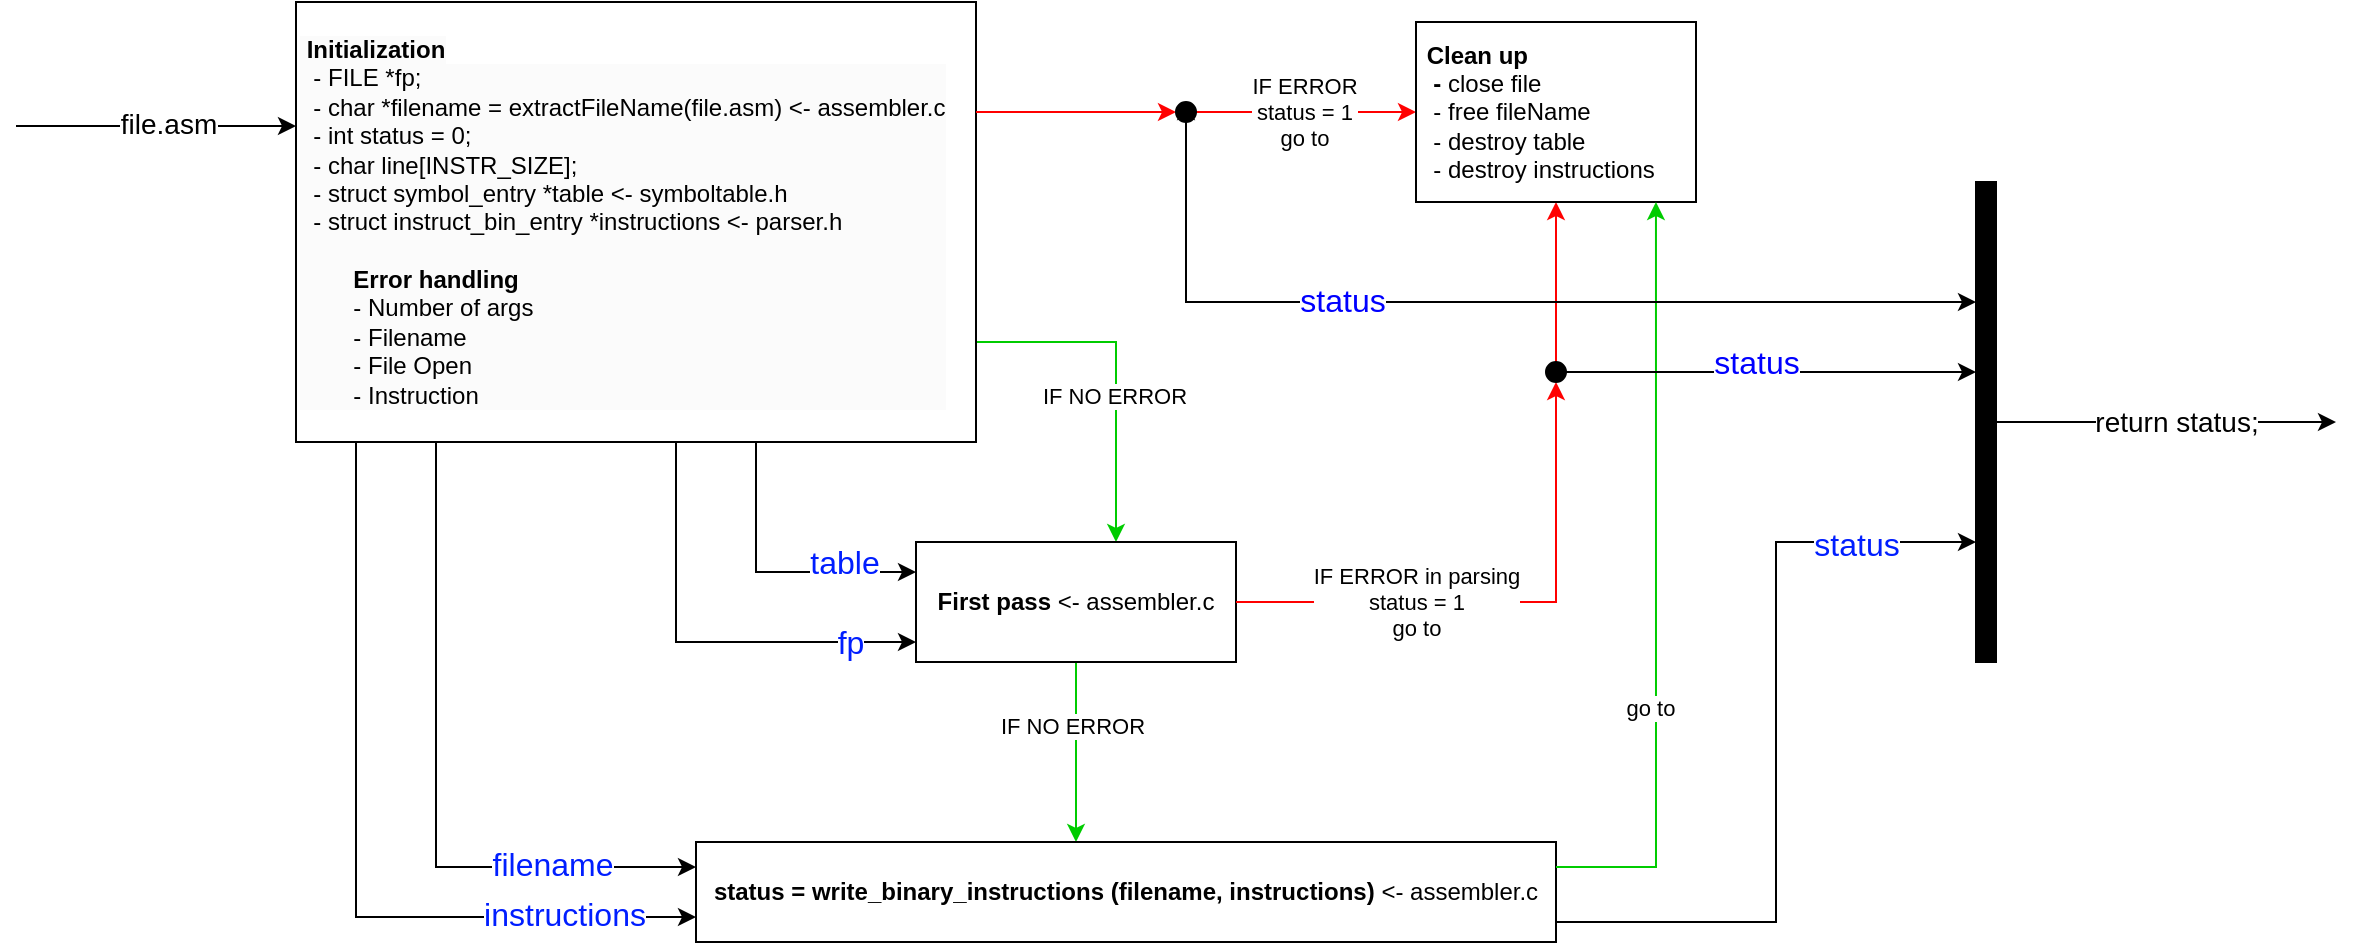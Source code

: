 <mxfile version="26.1.3">
  <diagram name="Page-1" id="JUTAsg1_up0GEmV-GpD6">
    <mxGraphModel dx="2208" dy="719" grid="1" gridSize="10" guides="1" tooltips="1" connect="1" arrows="1" fold="1" page="1" pageScale="1" pageWidth="850" pageHeight="1100" math="0" shadow="0">
      <root>
        <mxCell id="0" />
        <mxCell id="1" parent="0" />
        <mxCell id="uqVAYi_HjCwHDi4sjWjv-21" style="edgeStyle=orthogonalEdgeStyle;rounded=0;orthogonalLoop=1;jettySize=auto;html=1;exitX=1;exitY=0.5;exitDx=0;exitDy=0;" edge="1" parent="1" source="uqVAYi_HjCwHDi4sjWjv-56">
          <mxGeometry relative="1" as="geometry">
            <mxPoint x="1140" y="280" as="targetPoint" />
            <mxPoint x="970" y="280" as="sourcePoint" />
          </mxGeometry>
        </mxCell>
        <mxCell id="uqVAYi_HjCwHDi4sjWjv-22" value="return status;" style="edgeLabel;html=1;align=center;verticalAlign=middle;resizable=0;points=[];fontSize=14;" vertex="1" connectable="0" parent="uqVAYi_HjCwHDi4sjWjv-21">
          <mxGeometry x="-0.045" y="-3" relative="1" as="geometry">
            <mxPoint x="8" y="-3" as="offset" />
          </mxGeometry>
        </mxCell>
        <mxCell id="uqVAYi_HjCwHDi4sjWjv-41" style="edgeStyle=orthogonalEdgeStyle;rounded=0;orthogonalLoop=1;jettySize=auto;html=1;entryX=0;entryY=0.25;entryDx=0;entryDy=0;" edge="1" parent="1" source="uqVAYi_HjCwHDi4sjWjv-8" target="uqVAYi_HjCwHDi4sjWjv-13">
          <mxGeometry relative="1" as="geometry">
            <Array as="points">
              <mxPoint x="350" y="355" />
            </Array>
          </mxGeometry>
        </mxCell>
        <mxCell id="uqVAYi_HjCwHDi4sjWjv-42" value="table" style="edgeLabel;html=1;align=center;verticalAlign=middle;resizable=0;points=[];fontColor=light-dark(#001eff, #ededed);fontSize=16;" vertex="1" connectable="0" parent="uqVAYi_HjCwHDi4sjWjv-41">
          <mxGeometry x="0.687" relative="1" as="geometry">
            <mxPoint x="-14" y="-5" as="offset" />
          </mxGeometry>
        </mxCell>
        <mxCell id="uqVAYi_HjCwHDi4sjWjv-44" style="edgeStyle=orthogonalEdgeStyle;rounded=0;orthogonalLoop=1;jettySize=auto;html=1;" edge="1" parent="1" source="uqVAYi_HjCwHDi4sjWjv-8" target="uqVAYi_HjCwHDi4sjWjv-13">
          <mxGeometry relative="1" as="geometry">
            <Array as="points">
              <mxPoint x="310" y="390" />
            </Array>
          </mxGeometry>
        </mxCell>
        <mxCell id="uqVAYi_HjCwHDi4sjWjv-45" value="fp" style="edgeLabel;html=1;align=center;verticalAlign=middle;resizable=0;points=[];fontSize=16;fontColor=light-dark(#001eff, #ededed);" vertex="1" connectable="0" parent="uqVAYi_HjCwHDi4sjWjv-44">
          <mxGeometry x="0.306" relative="1" as="geometry">
            <mxPoint x="43" as="offset" />
          </mxGeometry>
        </mxCell>
        <mxCell id="uqVAYi_HjCwHDi4sjWjv-46" style="edgeStyle=orthogonalEdgeStyle;rounded=0;orthogonalLoop=1;jettySize=auto;html=1;strokeColor=#00CC00;" edge="1" parent="1" source="uqVAYi_HjCwHDi4sjWjv-8" target="uqVAYi_HjCwHDi4sjWjv-13">
          <mxGeometry relative="1" as="geometry">
            <Array as="points">
              <mxPoint x="530" y="240" />
            </Array>
          </mxGeometry>
        </mxCell>
        <mxCell id="uqVAYi_HjCwHDi4sjWjv-47" value="IF NO ERROR" style="edgeLabel;html=1;align=center;verticalAlign=middle;resizable=0;points=[];" vertex="1" connectable="0" parent="uqVAYi_HjCwHDi4sjWjv-46">
          <mxGeometry x="0.139" y="-1" relative="1" as="geometry">
            <mxPoint as="offset" />
          </mxGeometry>
        </mxCell>
        <mxCell id="uqVAYi_HjCwHDi4sjWjv-48" style="edgeStyle=orthogonalEdgeStyle;rounded=0;orthogonalLoop=1;jettySize=auto;html=1;entryX=0;entryY=0.25;entryDx=0;entryDy=0;" edge="1" parent="1" source="uqVAYi_HjCwHDi4sjWjv-8" target="uqVAYi_HjCwHDi4sjWjv-24">
          <mxGeometry relative="1" as="geometry">
            <Array as="points">
              <mxPoint x="190" y="503" />
            </Array>
          </mxGeometry>
        </mxCell>
        <mxCell id="uqVAYi_HjCwHDi4sjWjv-50" value="filename" style="edgeLabel;html=1;align=center;verticalAlign=middle;resizable=0;points=[];fontSize=16;fontColor=light-dark(#001eff, #ededed);" vertex="1" connectable="0" parent="uqVAYi_HjCwHDi4sjWjv-48">
          <mxGeometry x="0.579" y="2" relative="1" as="geometry">
            <mxPoint as="offset" />
          </mxGeometry>
        </mxCell>
        <mxCell id="uqVAYi_HjCwHDi4sjWjv-49" style="edgeStyle=orthogonalEdgeStyle;rounded=0;orthogonalLoop=1;jettySize=auto;html=1;entryX=0;entryY=0.75;entryDx=0;entryDy=0;" edge="1" parent="1" source="uqVAYi_HjCwHDi4sjWjv-8" target="uqVAYi_HjCwHDi4sjWjv-24">
          <mxGeometry relative="1" as="geometry">
            <Array as="points">
              <mxPoint x="150" y="528" />
            </Array>
          </mxGeometry>
        </mxCell>
        <mxCell id="uqVAYi_HjCwHDi4sjWjv-51" value="instructions" style="edgeLabel;html=1;align=center;verticalAlign=middle;resizable=0;points=[];fontColor=light-dark(#001eff, #ededed);fontSize=16;" vertex="1" connectable="0" parent="uqVAYi_HjCwHDi4sjWjv-49">
          <mxGeometry x="0.584" y="2" relative="1" as="geometry">
            <mxPoint x="19" as="offset" />
          </mxGeometry>
        </mxCell>
        <mxCell id="uqVAYi_HjCwHDi4sjWjv-8" value="&lt;b style=&quot;forced-color-adjust: none; color: rgb(0, 0, 0); font-family: Helvetica; font-size: 12px; font-style: normal; font-variant-ligatures: normal; font-variant-caps: normal; letter-spacing: normal; orphans: 2; text-indent: 0px; text-transform: none; widows: 2; word-spacing: 0px; -webkit-text-stroke-width: 0px; white-space: normal; background-color: rgb(251, 251, 251); text-decoration-thickness: initial; text-decoration-style: initial; text-decoration-color: initial;&quot;&gt;&amp;nbsp;Initialization&lt;/b&gt;&lt;div style=&quot;forced-color-adjust: none; color: rgb(0, 0, 0); font-family: Helvetica; font-size: 12px; font-style: normal; font-variant-ligatures: normal; font-variant-caps: normal; font-weight: 400; letter-spacing: normal; orphans: 2; text-indent: 0px; text-transform: none; widows: 2; word-spacing: 0px; -webkit-text-stroke-width: 0px; white-space: normal; background-color: rgb(251, 251, 251); text-decoration-thickness: initial; text-decoration-style: initial; text-decoration-color: initial;&quot;&gt;&amp;nbsp;&lt;span style=&quot;background-color: light-dark(rgb(251, 251, 251), rgb(21, 21, 21)); color: light-dark(rgb(0, 0, 0), rgb(237, 237, 237));&quot;&gt;&amp;nbsp;- FILE *fp;&lt;/span&gt;&lt;/div&gt;&lt;div style=&quot;forced-color-adjust: none; color: rgb(0, 0, 0); font-family: Helvetica; font-size: 12px; font-style: normal; font-variant-ligatures: normal; font-variant-caps: normal; font-weight: 400; letter-spacing: normal; orphans: 2; text-indent: 0px; text-transform: none; widows: 2; word-spacing: 0px; -webkit-text-stroke-width: 0px; white-space: normal; background-color: rgb(251, 251, 251); text-decoration-thickness: initial; text-decoration-style: initial; text-decoration-color: initial;&quot;&gt;&amp;nbsp; - char *filename =&amp;nbsp;extractFileName(file.asm) &amp;lt;- assembler.c&lt;/div&gt;&lt;div style=&quot;forced-color-adjust: none; color: rgb(0, 0, 0); font-family: Helvetica; font-size: 12px; font-style: normal; font-variant-ligatures: normal; font-variant-caps: normal; font-weight: 400; letter-spacing: normal; orphans: 2; text-indent: 0px; text-transform: none; widows: 2; word-spacing: 0px; -webkit-text-stroke-width: 0px; white-space: normal; background-color: rgb(251, 251, 251); text-decoration-thickness: initial; text-decoration-style: initial; text-decoration-color: initial;&quot;&gt;&amp;nbsp; -&amp;nbsp;&lt;span style=&quot;background-color: light-dark(rgb(251, 251, 251), rgb(21, 21, 21)); color: light-dark(rgb(0, 0, 0), rgb(237, 237, 237));&quot;&gt;int status = 0;&lt;/span&gt;&lt;/div&gt;&lt;div style=&quot;color: rgb(0, 0, 0); background-color: rgb(251, 251, 251);&quot;&gt;&amp;nbsp; - char line[INSTR_SIZE];&lt;/div&gt;&lt;div style=&quot;forced-color-adjust: none; color: rgb(0, 0, 0); font-family: Helvetica; font-size: 12px; font-style: normal; font-variant-ligatures: normal; font-variant-caps: normal; font-weight: 400; letter-spacing: normal; orphans: 2; text-indent: 0px; text-transform: none; widows: 2; word-spacing: 0px; -webkit-text-stroke-width: 0px; white-space: normal; background-color: rgb(251, 251, 251); text-decoration-thickness: initial; text-decoration-style: initial; text-decoration-color: initial;&quot;&gt;&amp;nbsp; - struct symbol_entry *table &amp;lt;- symboltable.h&lt;/div&gt;&lt;div style=&quot;forced-color-adjust: none; color: rgb(0, 0, 0); font-family: Helvetica; font-size: 12px; font-style: normal; font-variant-ligatures: normal; font-variant-caps: normal; font-weight: 400; letter-spacing: normal; orphans: 2; text-indent: 0px; text-transform: none; widows: 2; word-spacing: 0px; -webkit-text-stroke-width: 0px; white-space: normal; background-color: rgb(251, 251, 251); text-decoration-thickness: initial; text-decoration-style: initial; text-decoration-color: initial;&quot;&gt;&amp;nbsp; - struct instruct_bin_entry *instructions &amp;lt;- parser.h&lt;/div&gt;&lt;div style=&quot;forced-color-adjust: none; color: rgb(0, 0, 0); font-family: Helvetica; font-size: 12px; font-style: normal; font-variant-ligatures: normal; font-variant-caps: normal; font-weight: 400; letter-spacing: normal; orphans: 2; text-indent: 0px; text-transform: none; widows: 2; word-spacing: 0px; -webkit-text-stroke-width: 0px; white-space: normal; background-color: rgb(251, 251, 251); text-decoration-thickness: initial; text-decoration-style: initial; text-decoration-color: initial;&quot;&gt;&lt;br&gt;&lt;/div&gt;&lt;div style=&quot;forced-color-adjust: none; color: rgb(0, 0, 0); font-family: Helvetica; font-size: 12px; font-style: normal; font-variant-ligatures: normal; font-variant-caps: normal; letter-spacing: normal; orphans: 2; text-indent: 0px; text-transform: none; widows: 2; word-spacing: 0px; -webkit-text-stroke-width: 0px; white-space: normal; background-color: rgb(251, 251, 251); text-decoration-thickness: initial; text-decoration-style: initial; text-decoration-color: initial;&quot;&gt;&lt;b style=&quot;&quot;&gt;&amp;nbsp;&lt;span style=&quot;white-space: pre;&quot;&gt;&#x9;&lt;/span&gt;Error&amp;nbsp;&lt;span style=&quot;background-color: transparent; color: light-dark(rgb(0, 0, 0), rgb(255, 255, 255));&quot;&gt;handling&lt;/span&gt;&lt;/b&gt;&lt;div style=&quot;&quot;&gt;&lt;span style=&quot;background-color: transparent; color: light-dark(rgb(0, 0, 0), rgb(255, 255, 255));&quot;&gt;&lt;b style=&quot;font-weight: 400;&quot;&gt;&amp;nbsp; &lt;/b&gt;&lt;span style=&quot;font-weight: bold; white-space: pre;&quot;&gt;&#x9;&lt;/span&gt;-&amp;nbsp;Number of args&lt;/span&gt;&lt;/div&gt;&lt;div style=&quot;font-weight: 400;&quot;&gt;&lt;span style=&quot;background-color: transparent; color: light-dark(rgb(0, 0, 0), rgb(255, 255, 255));&quot;&gt;&amp;nbsp; &lt;span style=&quot;white-space: pre;&quot;&gt;&#x9;&lt;/span&gt;- Filename&lt;/span&gt;&lt;/div&gt;&lt;div style=&quot;font-weight: 400;&quot;&gt;&lt;span style=&quot;background-color: transparent; color: light-dark(rgb(0, 0, 0), rgb(255, 255, 255));&quot;&gt;&amp;nbsp;&lt;span style=&quot;white-space: pre;&quot;&gt;&#x9;&lt;/span&gt;- File Open&lt;/span&gt;&lt;/div&gt;&lt;div style=&quot;font-weight: 400;&quot;&gt;&lt;span style=&quot;background-color: transparent; color: light-dark(rgb(0, 0, 0), rgb(255, 255, 255));&quot;&gt;&amp;nbsp; &lt;span style=&quot;white-space: pre;&quot;&gt;&#x9;&lt;/span&gt;- Instruction&lt;/span&gt;&lt;/div&gt;&lt;/div&gt;" style="rounded=0;whiteSpace=wrap;html=1;align=left;" vertex="1" parent="1">
          <mxGeometry x="120" y="70" width="340" height="220" as="geometry" />
        </mxCell>
        <mxCell id="uqVAYi_HjCwHDi4sjWjv-11" value="" style="endArrow=classic;html=1;rounded=0;entryX=0;entryY=0.5;entryDx=0;entryDy=0;exitX=1;exitY=0.5;exitDx=0;exitDy=0;strokeColor=#FF0000;" edge="1" parent="1" source="uqVAYi_HjCwHDi4sjWjv-62" target="uqVAYi_HjCwHDi4sjWjv-28">
          <mxGeometry width="50" height="50" relative="1" as="geometry">
            <mxPoint x="585" y="135" as="sourcePoint" />
            <mxPoint x="730" y="135" as="targetPoint" />
          </mxGeometry>
        </mxCell>
        <mxCell id="uqVAYi_HjCwHDi4sjWjv-12" value="IF ERROR&lt;div&gt;status = 1&lt;br&gt;&lt;div&gt;go to&lt;/div&gt;&lt;/div&gt;" style="edgeLabel;html=1;align=center;verticalAlign=middle;resizable=0;points=[];" vertex="1" connectable="0" parent="uqVAYi_HjCwHDi4sjWjv-11">
          <mxGeometry x="0.017" relative="1" as="geometry">
            <mxPoint x="-2" as="offset" />
          </mxGeometry>
        </mxCell>
        <mxCell id="uqVAYi_HjCwHDi4sjWjv-16" style="edgeStyle=orthogonalEdgeStyle;rounded=0;orthogonalLoop=1;jettySize=auto;html=1;exitX=1;exitY=0.5;exitDx=0;exitDy=0;entryX=0.5;entryY=1;entryDx=0;entryDy=0;strokeColor=#FF0000;" edge="1" parent="1" source="uqVAYi_HjCwHDi4sjWjv-77" target="uqVAYi_HjCwHDi4sjWjv-28">
          <mxGeometry relative="1" as="geometry">
            <mxPoint x="1140" y="180" as="targetPoint" />
            <Array as="points">
              <mxPoint x="750" y="255" />
            </Array>
          </mxGeometry>
        </mxCell>
        <mxCell id="uqVAYi_HjCwHDi4sjWjv-26" value="" style="edgeStyle=orthogonalEdgeStyle;rounded=0;orthogonalLoop=1;jettySize=auto;html=1;strokeColor=#00CC00;" edge="1" parent="1" source="uqVAYi_HjCwHDi4sjWjv-13" target="uqVAYi_HjCwHDi4sjWjv-24">
          <mxGeometry relative="1" as="geometry">
            <Array as="points">
              <mxPoint x="510" y="470" />
              <mxPoint x="510" y="470" />
            </Array>
          </mxGeometry>
        </mxCell>
        <mxCell id="uqVAYi_HjCwHDi4sjWjv-27" value="IF NO ERROR" style="edgeLabel;html=1;align=center;verticalAlign=middle;resizable=0;points=[];" vertex="1" connectable="0" parent="uqVAYi_HjCwHDi4sjWjv-26">
          <mxGeometry x="-0.3" y="-2" relative="1" as="geometry">
            <mxPoint as="offset" />
          </mxGeometry>
        </mxCell>
        <UserObject label="&lt;b&gt;First pass &lt;/b&gt;&amp;lt;- assembler.c" id="uqVAYi_HjCwHDi4sjWjv-13">
          <mxCell style="rounded=0;whiteSpace=wrap;html=1;" vertex="1" parent="1">
            <mxGeometry x="430" y="340" width="160" height="60" as="geometry" />
          </mxCell>
        </UserObject>
        <mxCell id="uqVAYi_HjCwHDi4sjWjv-54" style="edgeStyle=orthogonalEdgeStyle;rounded=0;orthogonalLoop=1;jettySize=auto;html=1;fontColor=light-dark(#0033ff, #ededed);fontSize=15;entryX=0;entryY=0.75;entryDx=0;entryDy=0;" edge="1" parent="1" source="uqVAYi_HjCwHDi4sjWjv-24" target="uqVAYi_HjCwHDi4sjWjv-56">
          <mxGeometry relative="1" as="geometry">
            <mxPoint x="880" y="515" as="targetPoint" />
            <Array as="points">
              <mxPoint x="860" y="530" />
              <mxPoint x="860" y="340" />
            </Array>
          </mxGeometry>
        </mxCell>
        <mxCell id="uqVAYi_HjCwHDi4sjWjv-55" value="status" style="edgeLabel;html=1;align=center;verticalAlign=middle;resizable=0;points=[];fontColor=light-dark(#001eff, #ededed);fontSize=16;" vertex="1" connectable="0" parent="uqVAYi_HjCwHDi4sjWjv-54">
          <mxGeometry x="0.337" y="-2" relative="1" as="geometry">
            <mxPoint x="38" y="-32" as="offset" />
          </mxGeometry>
        </mxCell>
        <mxCell id="uqVAYi_HjCwHDi4sjWjv-24" value="&lt;div&gt;&lt;b&gt;status = write_binary_instructions (filename, instructions)&lt;/b&gt;&amp;nbsp;&amp;lt;- assembler.c&lt;/div&gt;" style="rounded=0;whiteSpace=wrap;html=1;" vertex="1" parent="1">
          <mxGeometry x="320" y="490" width="430" height="50" as="geometry" />
        </mxCell>
        <mxCell id="uqVAYi_HjCwHDi4sjWjv-28" value="&lt;b style=&quot;&quot;&gt;&amp;nbsp;Clean up&lt;/b&gt;&lt;div style=&quot;&quot;&gt;&lt;b&gt;&amp;nbsp; - &lt;/b&gt;close file&lt;/div&gt;&lt;div style=&quot;&quot;&gt;&amp;nbsp; - free fileName&lt;/div&gt;&lt;div style=&quot;&quot;&gt;&amp;nbsp; - destroy table&lt;/div&gt;&lt;div style=&quot;&quot;&gt;&amp;nbsp; - destroy instructions&lt;/div&gt;" style="rounded=0;whiteSpace=wrap;html=1;align=left;" vertex="1" parent="1">
          <mxGeometry x="680" y="80" width="140" height="90" as="geometry" />
        </mxCell>
        <mxCell id="uqVAYi_HjCwHDi4sjWjv-31" value="" style="endArrow=classic;html=1;rounded=0;" edge="1" parent="1">
          <mxGeometry width="50" height="50" relative="1" as="geometry">
            <mxPoint x="-20" y="132" as="sourcePoint" />
            <mxPoint x="120" y="132" as="targetPoint" />
          </mxGeometry>
        </mxCell>
        <mxCell id="uqVAYi_HjCwHDi4sjWjv-32" value="file.asm" style="edgeLabel;html=1;align=center;verticalAlign=middle;resizable=0;points=[];fontSize=14;" vertex="1" connectable="0" parent="uqVAYi_HjCwHDi4sjWjv-31">
          <mxGeometry x="0.08" y="1" relative="1" as="geometry">
            <mxPoint as="offset" />
          </mxGeometry>
        </mxCell>
        <mxCell id="uqVAYi_HjCwHDi4sjWjv-56" value="" style="rounded=0;whiteSpace=wrap;html=1;labelBackgroundColor=#000000;fillColor=#000000;" vertex="1" parent="1">
          <mxGeometry x="960" y="160" width="10" height="240" as="geometry" />
        </mxCell>
        <mxCell id="uqVAYi_HjCwHDi4sjWjv-57" style="edgeStyle=orthogonalEdgeStyle;rounded=0;orthogonalLoop=1;jettySize=auto;html=1;exitX=1;exitY=0.25;exitDx=0;exitDy=0;entryX=0.857;entryY=1;entryDx=0;entryDy=0;entryPerimeter=0;strokeColor=#00CC00;" edge="1" parent="1" source="uqVAYi_HjCwHDi4sjWjv-24" target="uqVAYi_HjCwHDi4sjWjv-28">
          <mxGeometry relative="1" as="geometry">
            <mxPoint x="810" y="180" as="targetPoint" />
          </mxGeometry>
        </mxCell>
        <mxCell id="uqVAYi_HjCwHDi4sjWjv-58" value="go to" style="edgeLabel;html=1;align=center;verticalAlign=middle;resizable=0;points=[];" vertex="1" connectable="0" parent="uqVAYi_HjCwHDi4sjWjv-57">
          <mxGeometry x="-0.321" y="-4" relative="1" as="geometry">
            <mxPoint x="-7" as="offset" />
          </mxGeometry>
        </mxCell>
        <mxCell id="uqVAYi_HjCwHDi4sjWjv-64" value="" style="endArrow=classic;html=1;rounded=0;entryX=0;entryY=0.5;entryDx=0;entryDy=0;exitX=1;exitY=0.25;exitDx=0;exitDy=0;strokeColor=#FF0000;" edge="1" parent="1" source="uqVAYi_HjCwHDi4sjWjv-8" target="uqVAYi_HjCwHDi4sjWjv-62">
          <mxGeometry width="50" height="50" relative="1" as="geometry">
            <mxPoint x="460" y="125" as="sourcePoint" />
            <mxPoint x="680" y="125" as="targetPoint" />
          </mxGeometry>
        </mxCell>
        <mxCell id="uqVAYi_HjCwHDi4sjWjv-66" style="edgeStyle=orthogonalEdgeStyle;rounded=0;orthogonalLoop=1;jettySize=auto;html=1;entryX=0;entryY=0.25;entryDx=0;entryDy=0;" edge="1" parent="1" source="uqVAYi_HjCwHDi4sjWjv-62" target="uqVAYi_HjCwHDi4sjWjv-56">
          <mxGeometry relative="1" as="geometry">
            <Array as="points">
              <mxPoint x="565" y="220" />
            </Array>
          </mxGeometry>
        </mxCell>
        <mxCell id="uqVAYi_HjCwHDi4sjWjv-68" value="status" style="edgeLabel;html=1;align=center;verticalAlign=middle;resizable=0;points=[];fontColor=#0000FF;fontSize=16;" vertex="1" connectable="0" parent="uqVAYi_HjCwHDi4sjWjv-66">
          <mxGeometry x="-0.307" y="1" relative="1" as="geometry">
            <mxPoint as="offset" />
          </mxGeometry>
        </mxCell>
        <mxCell id="uqVAYi_HjCwHDi4sjWjv-62" value="" style="ellipse;whiteSpace=wrap;html=1;aspect=fixed;fillColor=#000000;" vertex="1" parent="1">
          <mxGeometry x="560" y="120" width="10" height="10" as="geometry" />
        </mxCell>
        <mxCell id="uqVAYi_HjCwHDi4sjWjv-76" style="edgeStyle=orthogonalEdgeStyle;rounded=0;orthogonalLoop=1;jettySize=auto;html=1;exitX=0.5;exitY=1;exitDx=0;exitDy=0;entryX=0.5;entryY=0;entryDx=0;entryDy=0;" edge="1" parent="1" source="uqVAYi_HjCwHDi4sjWjv-62" target="uqVAYi_HjCwHDi4sjWjv-62">
          <mxGeometry relative="1" as="geometry" />
        </mxCell>
        <mxCell id="uqVAYi_HjCwHDi4sjWjv-78" value="" style="edgeStyle=orthogonalEdgeStyle;rounded=0;orthogonalLoop=1;jettySize=auto;html=1;exitX=1;exitY=0.5;exitDx=0;exitDy=0;entryX=0.5;entryY=1;entryDx=0;entryDy=0;strokeColor=#FF0000;" edge="1" parent="1" source="uqVAYi_HjCwHDi4sjWjv-13" target="uqVAYi_HjCwHDi4sjWjv-77">
          <mxGeometry relative="1" as="geometry">
            <mxPoint x="590" y="370" as="sourcePoint" />
            <mxPoint x="750" y="170" as="targetPoint" />
          </mxGeometry>
        </mxCell>
        <mxCell id="uqVAYi_HjCwHDi4sjWjv-79" value="IF ERROR in parsing&lt;div&gt;status = 1&lt;/div&gt;&lt;div&gt;go to&lt;/div&gt;" style="edgeLabel;html=1;align=center;verticalAlign=middle;resizable=0;points=[];" vertex="1" connectable="0" parent="uqVAYi_HjCwHDi4sjWjv-78">
          <mxGeometry x="-0.216" y="-1" relative="1" as="geometry">
            <mxPoint x="-16" y="-1" as="offset" />
          </mxGeometry>
        </mxCell>
        <mxCell id="uqVAYi_HjCwHDi4sjWjv-77" value="" style="ellipse;whiteSpace=wrap;html=1;aspect=fixed;fillColor=#000000;" vertex="1" parent="1">
          <mxGeometry x="745" y="250" width="10" height="10" as="geometry" />
        </mxCell>
        <mxCell id="uqVAYi_HjCwHDi4sjWjv-80" style="edgeStyle=orthogonalEdgeStyle;rounded=0;orthogonalLoop=1;jettySize=auto;html=1;exitX=1;exitY=0.5;exitDx=0;exitDy=0;entryX=0;entryY=0.396;entryDx=0;entryDy=0;entryPerimeter=0;" edge="1" parent="1" source="uqVAYi_HjCwHDi4sjWjv-77" target="uqVAYi_HjCwHDi4sjWjv-56">
          <mxGeometry relative="1" as="geometry" />
        </mxCell>
        <mxCell id="uqVAYi_HjCwHDi4sjWjv-81" value="status" style="edgeLabel;html=1;align=center;verticalAlign=middle;resizable=0;points=[];fontColor=#0000FF;fontSize=16;" vertex="1" connectable="0" parent="uqVAYi_HjCwHDi4sjWjv-80">
          <mxGeometry x="0.307" y="-1" relative="1" as="geometry">
            <mxPoint x="-39" y="-6" as="offset" />
          </mxGeometry>
        </mxCell>
      </root>
    </mxGraphModel>
  </diagram>
</mxfile>
